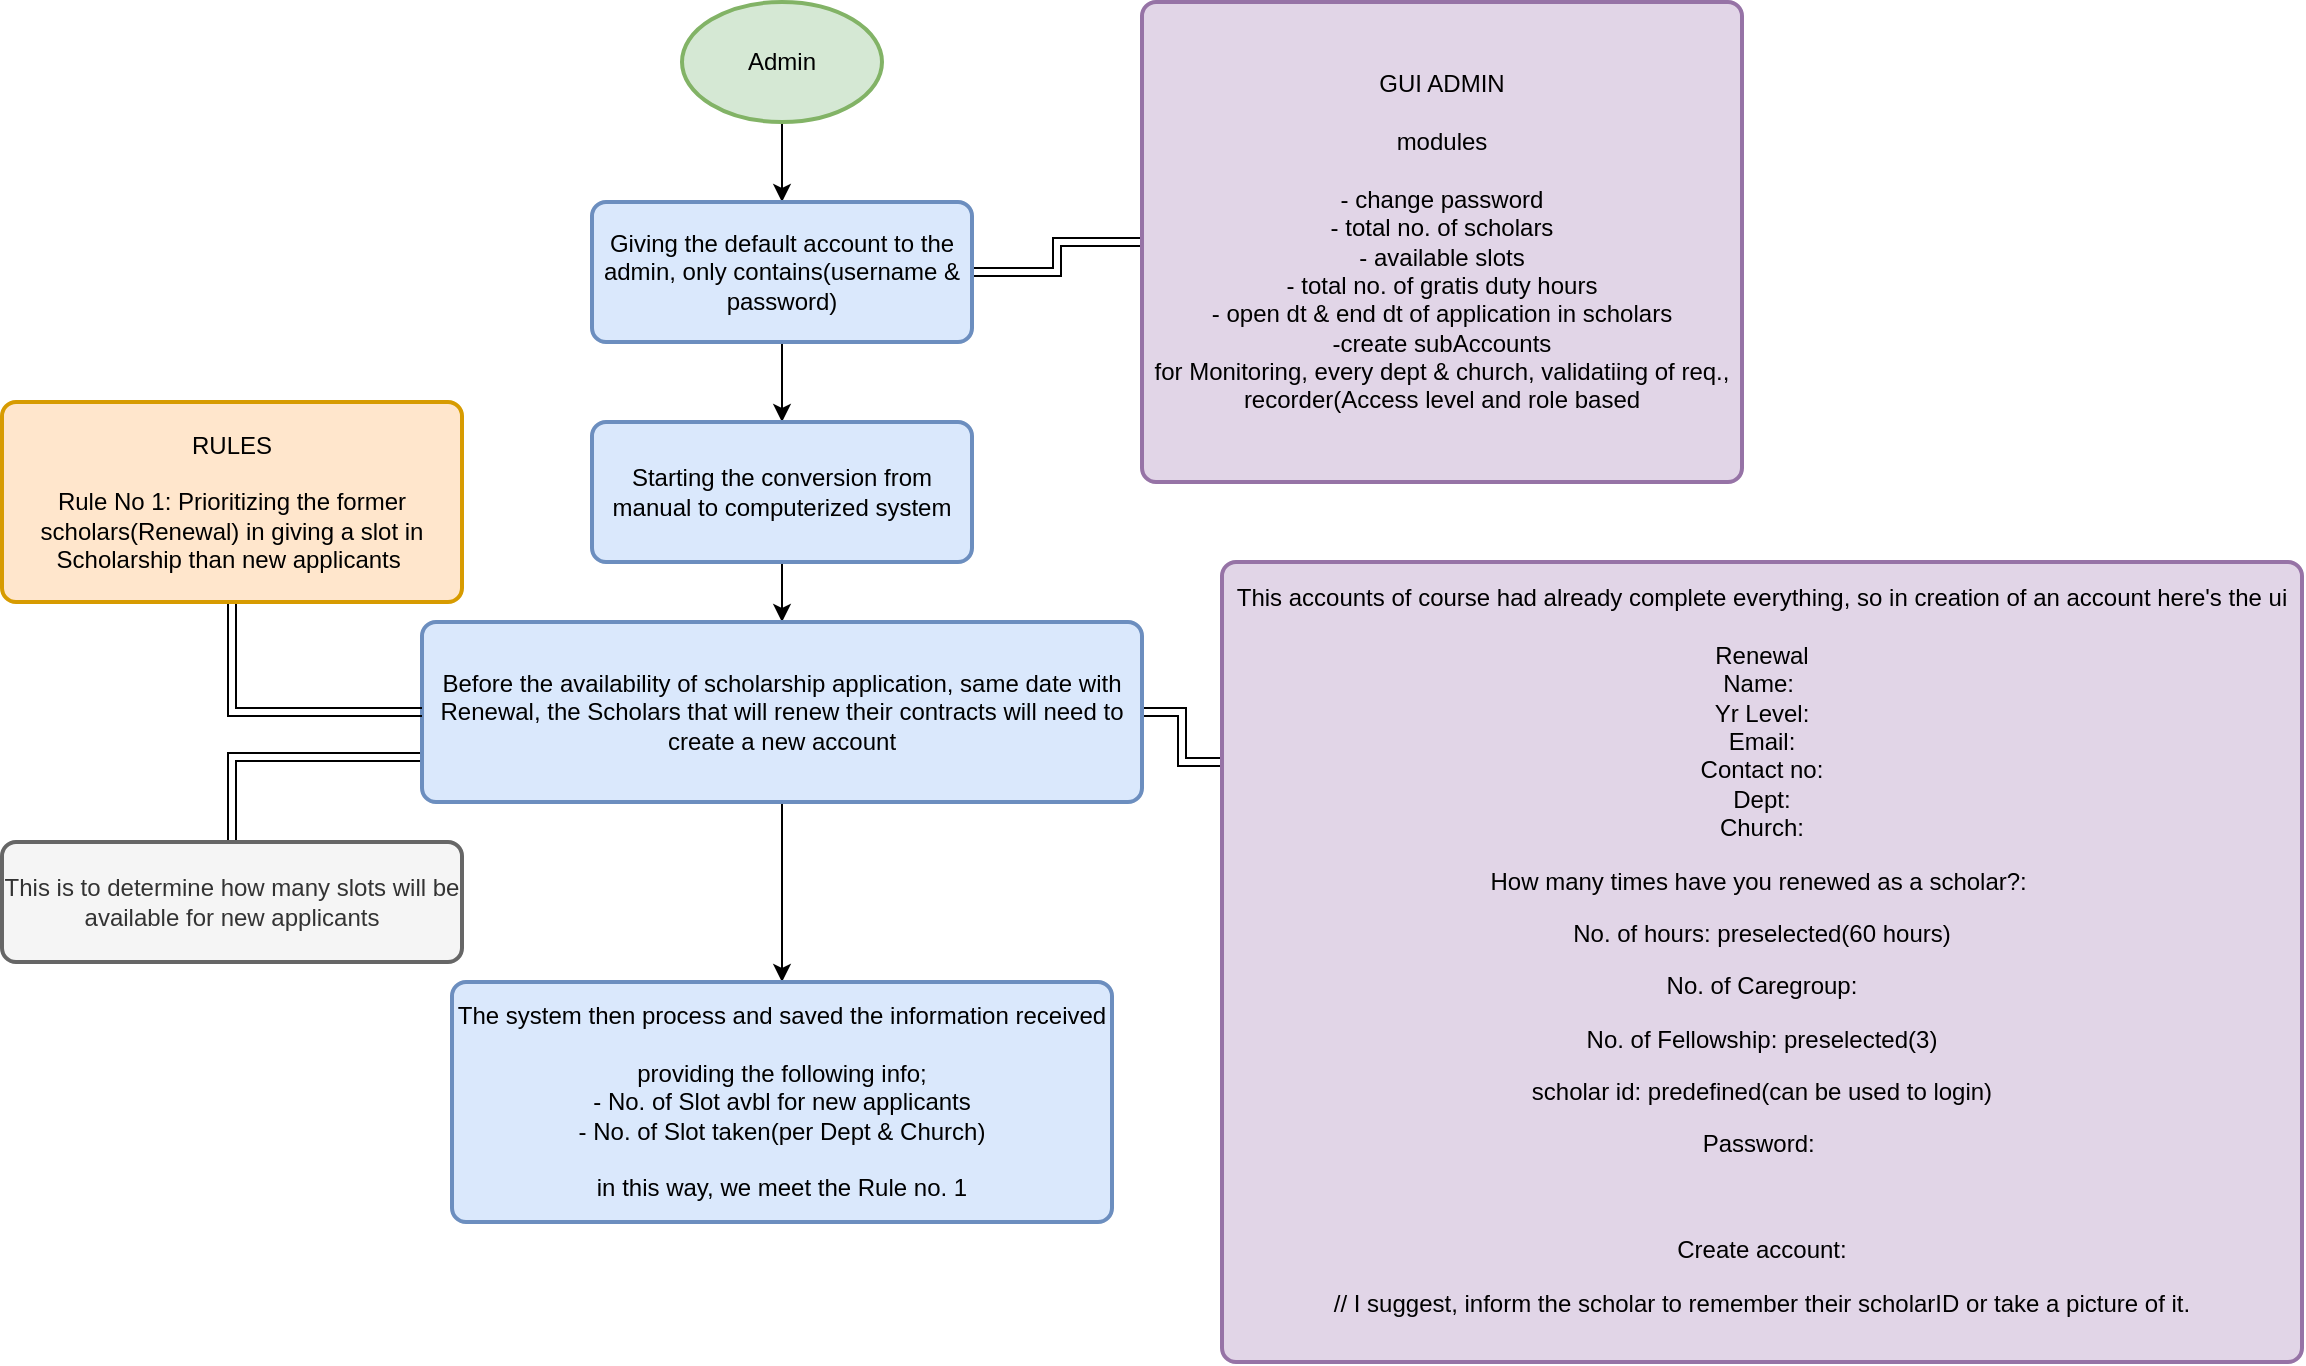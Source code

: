 <mxfile version="26.1.1">
  <diagram name="Page-1" id="uqGoRRFVobq48VPTha0x">
    <mxGraphModel dx="989" dy="541" grid="1" gridSize="10" guides="1" tooltips="1" connect="1" arrows="1" fold="1" page="1" pageScale="1" pageWidth="1100" pageHeight="1700" math="0" shadow="0">
      <root>
        <mxCell id="0" />
        <mxCell id="1" parent="0" />
        <mxCell id="KrNsN0gfztRpw3SpxQ73-5" style="edgeStyle=orthogonalEdgeStyle;rounded=0;orthogonalLoop=1;jettySize=auto;html=1;exitX=0.5;exitY=1;exitDx=0;exitDy=0;exitPerimeter=0;entryX=0.5;entryY=0;entryDx=0;entryDy=0;" edge="1" parent="1" source="KrNsN0gfztRpw3SpxQ73-1" target="KrNsN0gfztRpw3SpxQ73-2">
          <mxGeometry relative="1" as="geometry" />
        </mxCell>
        <mxCell id="KrNsN0gfztRpw3SpxQ73-1" value="Admin" style="strokeWidth=2;html=1;shape=mxgraph.flowchart.start_1;whiteSpace=wrap;fillColor=#d5e8d4;strokeColor=#82b366;" vertex="1" parent="1">
          <mxGeometry x="350" y="20" width="100" height="60" as="geometry" />
        </mxCell>
        <mxCell id="KrNsN0gfztRpw3SpxQ73-6" style="edgeStyle=orthogonalEdgeStyle;rounded=0;orthogonalLoop=1;jettySize=auto;html=1;exitX=1;exitY=0.5;exitDx=0;exitDy=0;shape=link;" edge="1" parent="1" source="KrNsN0gfztRpw3SpxQ73-2" target="KrNsN0gfztRpw3SpxQ73-3">
          <mxGeometry relative="1" as="geometry" />
        </mxCell>
        <mxCell id="KrNsN0gfztRpw3SpxQ73-9" style="edgeStyle=orthogonalEdgeStyle;rounded=0;orthogonalLoop=1;jettySize=auto;html=1;exitX=0.5;exitY=1;exitDx=0;exitDy=0;" edge="1" parent="1" source="KrNsN0gfztRpw3SpxQ73-2" target="KrNsN0gfztRpw3SpxQ73-8">
          <mxGeometry relative="1" as="geometry" />
        </mxCell>
        <mxCell id="KrNsN0gfztRpw3SpxQ73-2" value="Giving the default account to the admin, only contains(username &amp;amp; password)" style="rounded=1;whiteSpace=wrap;html=1;absoluteArcSize=1;arcSize=14;strokeWidth=2;fillColor=#dae8fc;strokeColor=#6c8ebf;" vertex="1" parent="1">
          <mxGeometry x="305" y="120" width="190" height="70" as="geometry" />
        </mxCell>
        <mxCell id="KrNsN0gfztRpw3SpxQ73-3" value="GUI ADMIN&lt;br&gt;&lt;div&gt;&lt;br&gt;&lt;/div&gt;&lt;div&gt;modules&lt;/div&gt;&lt;div&gt;&lt;br&gt;&lt;/div&gt;&lt;div&gt;- change password&lt;/div&gt;&lt;div&gt;- total no. of scholars&lt;/div&gt;&lt;div&gt;- available slots&lt;/div&gt;&lt;div&gt;- total no. of gratis duty hours&lt;/div&gt;&lt;div&gt;- open dt &amp;amp; end dt of application in scholars&lt;/div&gt;&lt;div&gt;-create subAccounts&lt;/div&gt;&lt;div&gt;for Monitoring, every dept &amp;amp; church, validatiing of req., recorder(Access level and role based&lt;/div&gt;" style="rounded=1;whiteSpace=wrap;html=1;absoluteArcSize=1;arcSize=14;strokeWidth=2;fillColor=#e1d5e7;strokeColor=#9673a6;" vertex="1" parent="1">
          <mxGeometry x="580" y="20" width="300" height="240" as="geometry" />
        </mxCell>
        <mxCell id="KrNsN0gfztRpw3SpxQ73-15" style="edgeStyle=orthogonalEdgeStyle;rounded=0;orthogonalLoop=1;jettySize=auto;html=1;exitX=0.5;exitY=1;exitDx=0;exitDy=0;entryX=0.5;entryY=0;entryDx=0;entryDy=0;" edge="1" parent="1" source="KrNsN0gfztRpw3SpxQ73-8" target="KrNsN0gfztRpw3SpxQ73-10">
          <mxGeometry relative="1" as="geometry" />
        </mxCell>
        <mxCell id="KrNsN0gfztRpw3SpxQ73-8" value="Starting the conversion from manual to computerized system" style="rounded=1;whiteSpace=wrap;html=1;absoluteArcSize=1;arcSize=14;strokeWidth=2;fillColor=#dae8fc;strokeColor=#6c8ebf;" vertex="1" parent="1">
          <mxGeometry x="305" y="230" width="190" height="70" as="geometry" />
        </mxCell>
        <mxCell id="KrNsN0gfztRpw3SpxQ73-17" style="edgeStyle=orthogonalEdgeStyle;rounded=0;orthogonalLoop=1;jettySize=auto;html=1;exitX=0;exitY=0.75;exitDx=0;exitDy=0;entryX=0.5;entryY=0;entryDx=0;entryDy=0;shape=link;" edge="1" parent="1" source="KrNsN0gfztRpw3SpxQ73-10" target="KrNsN0gfztRpw3SpxQ73-16">
          <mxGeometry relative="1" as="geometry" />
        </mxCell>
        <mxCell id="KrNsN0gfztRpw3SpxQ73-19" style="edgeStyle=orthogonalEdgeStyle;rounded=0;orthogonalLoop=1;jettySize=auto;html=1;exitX=1;exitY=0.5;exitDx=0;exitDy=0;entryX=0;entryY=0.25;entryDx=0;entryDy=0;shape=link;" edge="1" parent="1" source="KrNsN0gfztRpw3SpxQ73-10" target="KrNsN0gfztRpw3SpxQ73-18">
          <mxGeometry relative="1" as="geometry" />
        </mxCell>
        <mxCell id="KrNsN0gfztRpw3SpxQ73-21" style="edgeStyle=orthogonalEdgeStyle;rounded=0;orthogonalLoop=1;jettySize=auto;html=1;exitX=0.5;exitY=1;exitDx=0;exitDy=0;entryX=0.5;entryY=0;entryDx=0;entryDy=0;" edge="1" parent="1" source="KrNsN0gfztRpw3SpxQ73-10" target="KrNsN0gfztRpw3SpxQ73-20">
          <mxGeometry relative="1" as="geometry" />
        </mxCell>
        <mxCell id="KrNsN0gfztRpw3SpxQ73-10" value="Before the availability of scholarship application, same date with Renewal, the Scholars that will renew their contracts will need to create a new account" style="rounded=1;whiteSpace=wrap;html=1;absoluteArcSize=1;arcSize=14;strokeWidth=2;fillColor=#dae8fc;strokeColor=#6c8ebf;" vertex="1" parent="1">
          <mxGeometry x="220" y="330" width="360" height="90" as="geometry" />
        </mxCell>
        <mxCell id="KrNsN0gfztRpw3SpxQ73-14" style="edgeStyle=orthogonalEdgeStyle;rounded=0;orthogonalLoop=1;jettySize=auto;html=1;exitX=0.5;exitY=1;exitDx=0;exitDy=0;entryX=0;entryY=0.5;entryDx=0;entryDy=0;shape=link;" edge="1" parent="1" source="KrNsN0gfztRpw3SpxQ73-11" target="KrNsN0gfztRpw3SpxQ73-10">
          <mxGeometry relative="1" as="geometry" />
        </mxCell>
        <mxCell id="KrNsN0gfztRpw3SpxQ73-11" value="RULES&lt;br&gt;&lt;br&gt;&lt;div&gt;Rule No 1: Prioritizing the former scholars(Renewal) in giving a slot in Scholarship than new applicants&amp;nbsp;&lt;/div&gt;" style="rounded=1;whiteSpace=wrap;html=1;absoluteArcSize=1;arcSize=14;strokeWidth=2;fillColor=#ffe6cc;strokeColor=#d79b00;" vertex="1" parent="1">
          <mxGeometry x="10" y="220" width="230" height="100" as="geometry" />
        </mxCell>
        <mxCell id="KrNsN0gfztRpw3SpxQ73-16" value="This is to determine how many slots will be available for new applicants" style="rounded=1;whiteSpace=wrap;html=1;absoluteArcSize=1;arcSize=14;strokeWidth=2;fillColor=#f5f5f5;strokeColor=#666666;fontColor=#333333;" vertex="1" parent="1">
          <mxGeometry x="10" y="440" width="230" height="60" as="geometry" />
        </mxCell>
        <mxCell id="KrNsN0gfztRpw3SpxQ73-18" value="This accounts of course had already complete everything, so in creation of an account here&#39;s the ui&lt;div&gt;&lt;br&gt;&lt;/div&gt;&lt;div&gt;Renewal&lt;br&gt;Name:&amp;nbsp;&lt;/div&gt;&lt;div&gt;Yr Level:&lt;/div&gt;&lt;div&gt;Email:&lt;/div&gt;&lt;div&gt;Contact no:&lt;/div&gt;&lt;div&gt;Dept:&lt;/div&gt;&lt;div&gt;Church:&lt;/div&gt;&lt;div&gt;&lt;p&gt;How many times have you renewed as a scholar?:&amp;nbsp;&lt;/p&gt;&lt;p&gt;No. of hours: preselected(60 hours)&lt;/p&gt;&lt;p&gt;No. of Caregroup:&lt;/p&gt;&lt;p&gt;No. of Fellowship: preselected(3)&lt;/p&gt;&lt;p&gt;scholar id: predefined(can be used to login)&lt;/p&gt;&lt;p&gt;Password:&amp;nbsp;&lt;/p&gt;&lt;p&gt;&lt;br&gt;&lt;/p&gt;&lt;p&gt;Create account:&lt;/p&gt;&lt;p&gt;// I suggest, inform the scholar to remember their scholarID or take a picture of it.&lt;/p&gt;&lt;/div&gt;" style="rounded=1;whiteSpace=wrap;html=1;absoluteArcSize=1;arcSize=14;strokeWidth=2;fillColor=#e1d5e7;strokeColor=#9673a6;" vertex="1" parent="1">
          <mxGeometry x="620" y="300" width="540" height="400" as="geometry" />
        </mxCell>
        <mxCell id="KrNsN0gfztRpw3SpxQ73-20" value="The system then process and saved the information received&lt;br&gt;&lt;br&gt;providing the following info;&lt;div&gt;&lt;span style=&quot;text-align: start; background-color: transparent; color: light-dark(rgb(0, 0, 0), rgb(255, 255, 255));&quot;&gt;- No. of Slot avbl for new applicants&lt;/span&gt;&lt;/div&gt;&lt;div&gt;&lt;span style=&quot;text-align: start; background-color: transparent; color: light-dark(rgb(0, 0, 0), rgb(255, 255, 255));&quot;&gt;- No. of Slot taken(per Dept &amp;amp; Church)&lt;/span&gt;&lt;/div&gt;&lt;div&gt;&lt;span style=&quot;text-align: start; background-color: transparent; color: light-dark(rgb(0, 0, 0), rgb(255, 255, 255));&quot;&gt;&lt;br&gt;&lt;/span&gt;&lt;/div&gt;&lt;div&gt;&lt;span style=&quot;text-align: start; background-color: transparent; color: light-dark(rgb(0, 0, 0), rgb(255, 255, 255));&quot;&gt;in this way, we meet the Rule no. 1&lt;/span&gt;&lt;/div&gt;" style="rounded=1;whiteSpace=wrap;html=1;absoluteArcSize=1;arcSize=14;strokeWidth=2;fillColor=#dae8fc;strokeColor=#6c8ebf;" vertex="1" parent="1">
          <mxGeometry x="235" y="510" width="330" height="120" as="geometry" />
        </mxCell>
      </root>
    </mxGraphModel>
  </diagram>
</mxfile>
